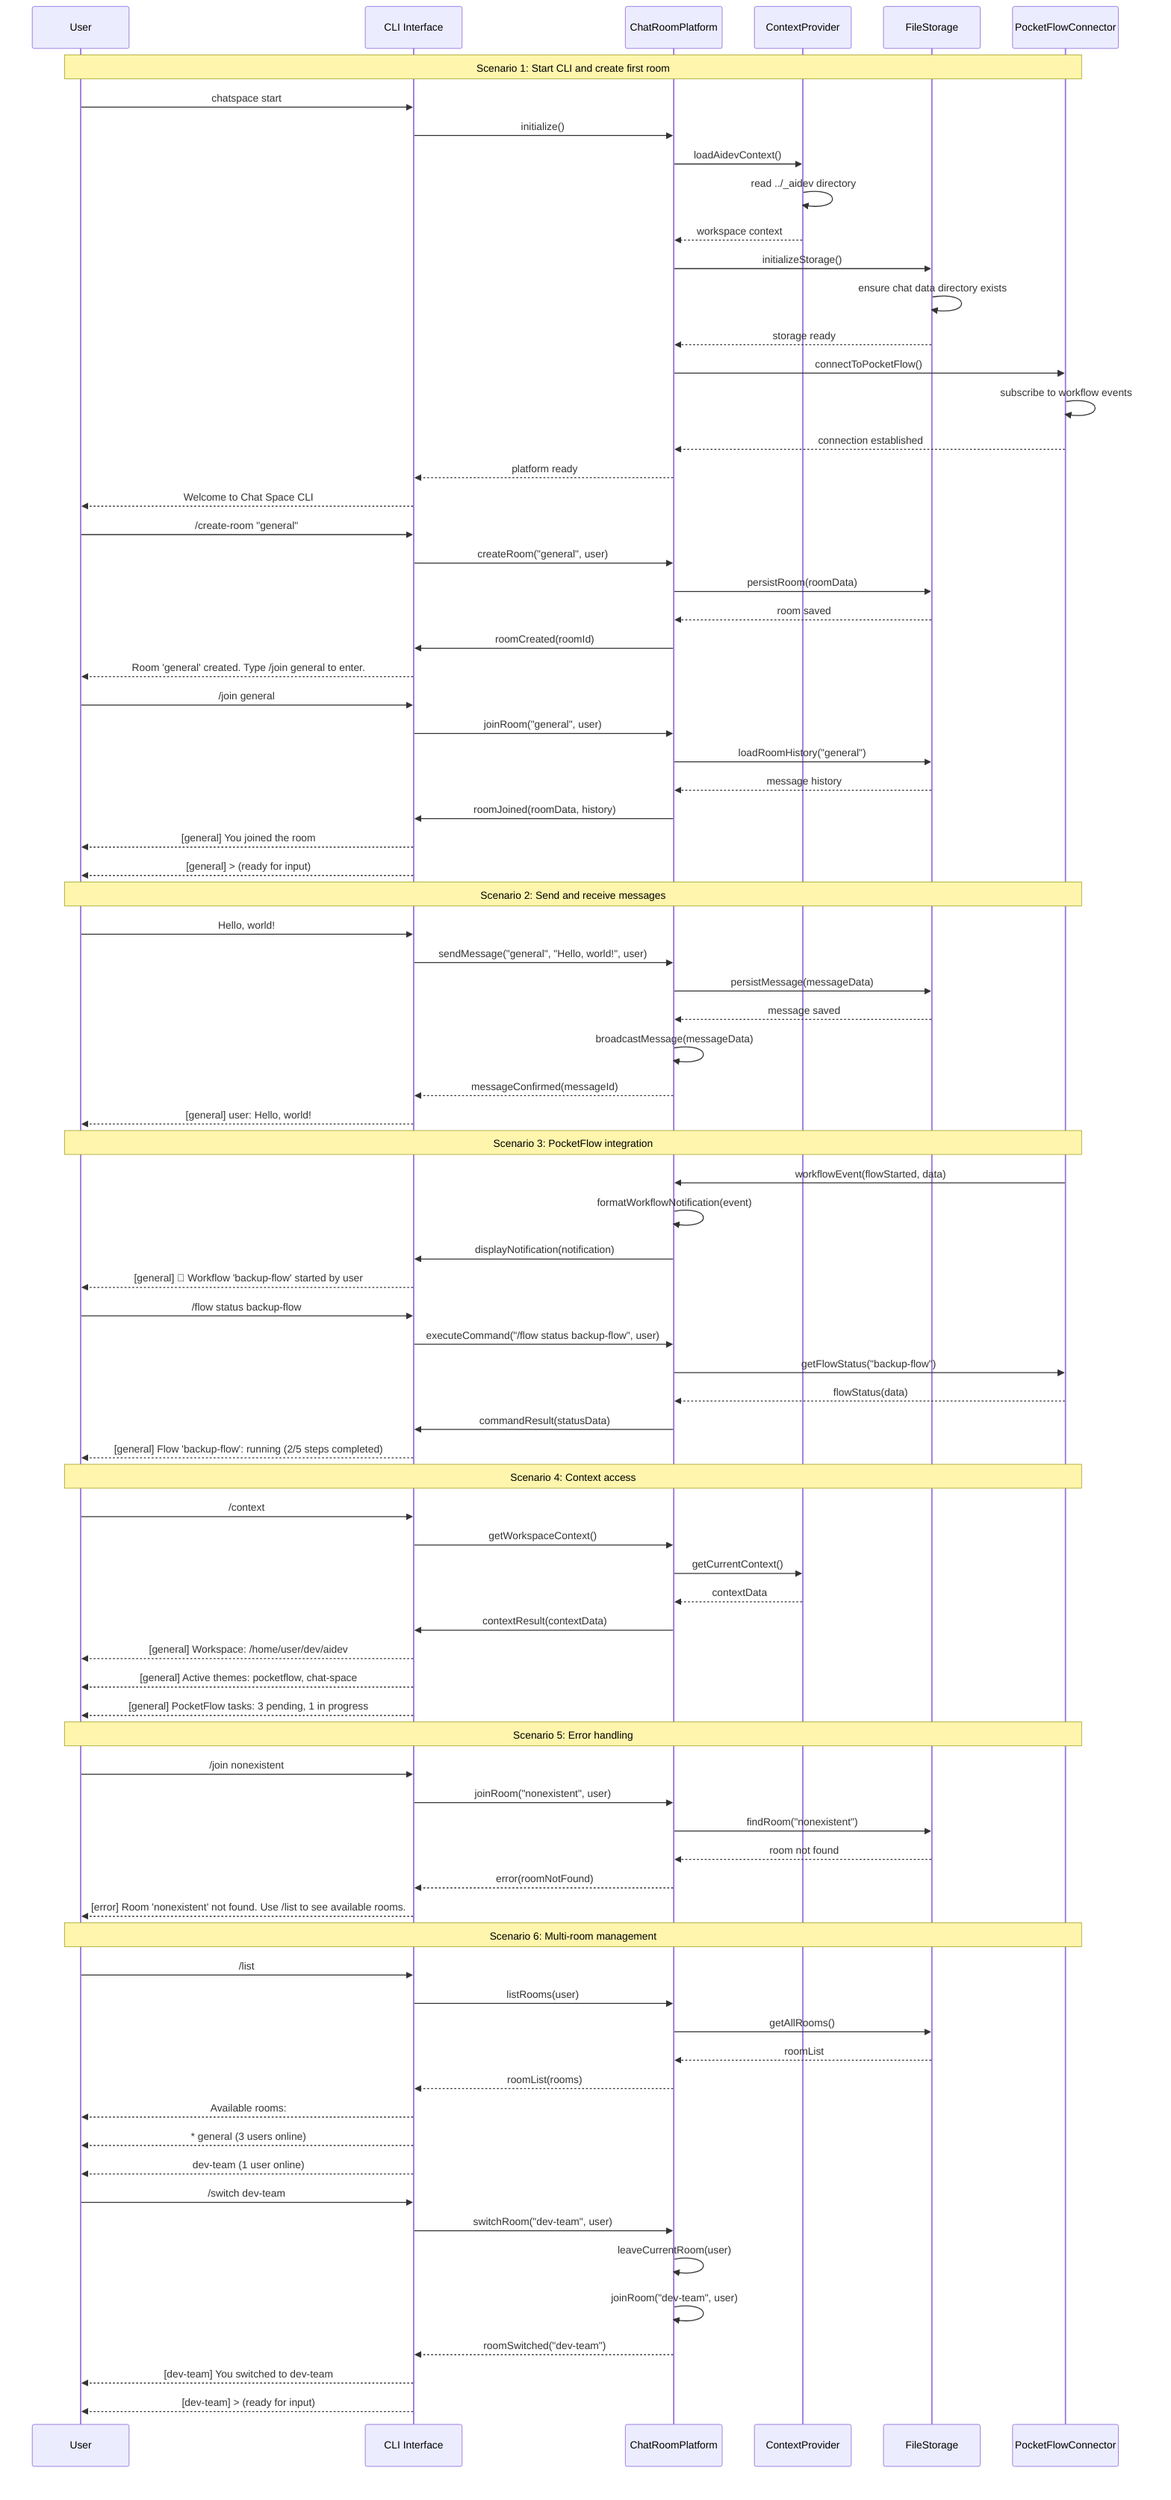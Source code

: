 sequenceDiagram
    participant User as User
    participant CLI as CLI Interface
    participant Platform as ChatRoomPlatform
    participant Context as ContextProvider
    participant Storage as FileStorage
    participant PocketFlow as PocketFlowConnector
    
    Note over User, PocketFlow: Scenario 1: Start CLI and create first room
    
    User->>CLI: chatspace start
    CLI->>Platform: initialize()
    Platform->>Context: loadAidevContext()
    Context->>Context: read ../_aidev directory
    Context-->>Platform: workspace context
    Platform->>Storage: initializeStorage()
    Storage->>Storage: ensure chat data directory exists
    Storage-->>Platform: storage ready
    Platform->>PocketFlow: connectToPocketFlow()
    PocketFlow->>PocketFlow: subscribe to workflow events
    PocketFlow-->>Platform: connection established
    Platform-->>CLI: platform ready
    CLI-->>User: Welcome to Chat Space CLI
    
    User->>CLI: /create-room "general"
    CLI->>Platform: createRoom("general", user)
    Platform->>Storage: persistRoom(roomData)
    Storage-->>Platform: room saved
    Platform->>CLI: roomCreated(roomId)
    CLI-->>User: Room 'general' created. Type /join general to enter.
    
    User->>CLI: /join general
    CLI->>Platform: joinRoom("general", user)
    Platform->>Storage: loadRoomHistory("general")
    Storage-->>Platform: message history
    Platform->>CLI: roomJoined(roomData, history)
    CLI-->>User: [general] You joined the room
    CLI-->>User: [general] > (ready for input)
    
    Note over User, PocketFlow: Scenario 2: Send and receive messages
    
    User->>CLI: Hello, world!
    CLI->>Platform: sendMessage("general", "Hello, world!", user)
    Platform->>Storage: persistMessage(messageData)
    Storage-->>Platform: message saved
    Platform->>Platform: broadcastMessage(messageData)
    Platform-->>CLI: messageConfirmed(messageId)
    CLI-->>User: [general] user: Hello, world!
    
    Note over User, PocketFlow: Scenario 3: PocketFlow integration
    
    PocketFlow->>Platform: workflowEvent(flowStarted, data)
    Platform->>Platform: formatWorkflowNotification(event)
    Platform->>CLI: displayNotification(notification)
    CLI-->>User: [general] 🔄 Workflow 'backup-flow' started by user
    
    User->>CLI: /flow status backup-flow
    CLI->>Platform: executeCommand("/flow status backup-flow", user)
    Platform->>PocketFlow: getFlowStatus("backup-flow")
    PocketFlow-->>Platform: flowStatus(data)
    Platform->>CLI: commandResult(statusData)
    CLI-->>User: [general] Flow 'backup-flow': running (2/5 steps completed)
    
    Note over User, PocketFlow: Scenario 4: Context access
    
    User->>CLI: /context
    CLI->>Platform: getWorkspaceContext()
    Platform->>Context: getCurrentContext()
    Context-->>Platform: contextData
    Platform->>CLI: contextResult(contextData)
    CLI-->>User: [general] Workspace: /home/user/dev/aidev
    CLI-->>User: [general] Active themes: pocketflow, chat-space
    CLI-->>User: [general] PocketFlow tasks: 3 pending, 1 in progress
    
    Note over User, PocketFlow: Scenario 5: Error handling
    
    User->>CLI: /join nonexistent
    CLI->>Platform: joinRoom("nonexistent", user)
    Platform->>Storage: findRoom("nonexistent")
    Storage-->>Platform: room not found
    Platform-->>CLI: error(roomNotFound)
    CLI-->>User: [error] Room 'nonexistent' not found. Use /list to see available rooms.
    
    Note over User, PocketFlow: Scenario 6: Multi-room management
    
    User->>CLI: /list
    CLI->>Platform: listRooms(user)
    Platform->>Storage: getAllRooms()
    Storage-->>Platform: roomList
    Platform-->>CLI: roomList(rooms)
    CLI-->>User: Available rooms:
    CLI-->>User:   * general (3 users online)
    CLI-->>User:     dev-team (1 user online)
    
    User->>CLI: /switch dev-team
    CLI->>Platform: switchRoom("dev-team", user)
    Platform->>Platform: leaveCurrentRoom(user)
    Platform->>Platform: joinRoom("dev-team", user)
    Platform-->>CLI: roomSwitched("dev-team")
    CLI-->>User: [dev-team] You switched to dev-team
    CLI-->>User: [dev-team] > (ready for input)
